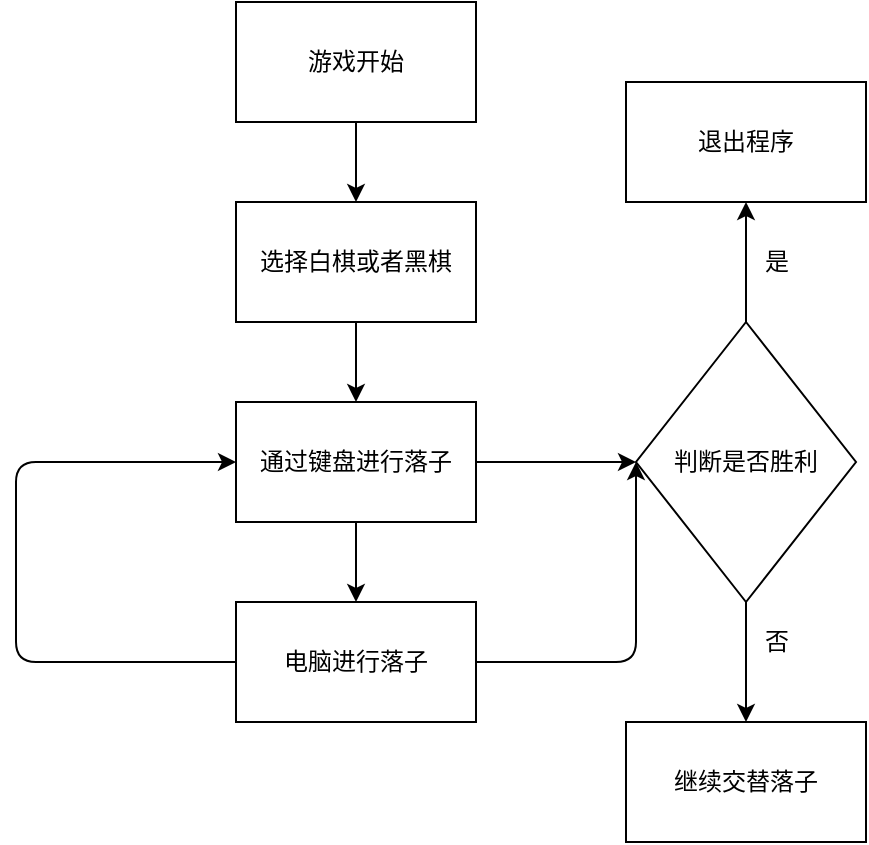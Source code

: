 <mxfile>
    <diagram id="7lKbe2WV0-afmGq664Fh" name="第 1 页">
        <mxGraphModel dx="1213" dy="561" grid="1" gridSize="10" guides="1" tooltips="1" connect="1" arrows="1" fold="1" page="1" pageScale="1" pageWidth="827" pageHeight="1169" math="0" shadow="0">
            <root>
                <mxCell id="0"/>
                <mxCell id="1" parent="0"/>
                <mxCell id="10" value="" style="edgeStyle=none;html=1;" edge="1" parent="1" source="2" target="9">
                    <mxGeometry relative="1" as="geometry"/>
                </mxCell>
                <mxCell id="2" value="游戏开始" style="rounded=0;whiteSpace=wrap;html=1;" vertex="1" parent="1">
                    <mxGeometry x="210" y="150" width="120" height="60" as="geometry"/>
                </mxCell>
                <mxCell id="12" value="" style="edgeStyle=none;html=1;" edge="1" parent="1" source="9" target="11">
                    <mxGeometry relative="1" as="geometry"/>
                </mxCell>
                <mxCell id="9" value="选择白棋或者黑棋" style="rounded=0;whiteSpace=wrap;html=1;" vertex="1" parent="1">
                    <mxGeometry x="210" y="250" width="120" height="60" as="geometry"/>
                </mxCell>
                <mxCell id="14" value="" style="edgeStyle=none;html=1;" edge="1" parent="1" source="11" target="13">
                    <mxGeometry relative="1" as="geometry"/>
                </mxCell>
                <mxCell id="20" value="" style="edgeStyle=none;html=1;" edge="1" parent="1" source="11" target="19">
                    <mxGeometry relative="1" as="geometry"/>
                </mxCell>
                <mxCell id="11" value="通过键盘进行落子" style="whiteSpace=wrap;html=1;rounded=0;" vertex="1" parent="1">
                    <mxGeometry x="210" y="350" width="120" height="60" as="geometry"/>
                </mxCell>
                <mxCell id="18" value="" style="edgeStyle=none;html=1;entryX=0;entryY=0.5;entryDx=0;entryDy=0;" edge="1" parent="1" source="13" target="11">
                    <mxGeometry relative="1" as="geometry">
                        <mxPoint x="170" y="400" as="targetPoint"/>
                        <Array as="points">
                            <mxPoint x="100" y="480"/>
                            <mxPoint x="100" y="380"/>
                        </Array>
                    </mxGeometry>
                </mxCell>
                <mxCell id="27" value="" style="edgeStyle=none;html=1;entryX=0;entryY=0.5;entryDx=0;entryDy=0;" edge="1" parent="1" source="13" target="19">
                    <mxGeometry relative="1" as="geometry">
                        <mxPoint x="430" y="480" as="targetPoint"/>
                        <Array as="points">
                            <mxPoint x="410" y="480"/>
                        </Array>
                    </mxGeometry>
                </mxCell>
                <mxCell id="13" value="电脑进行落子" style="whiteSpace=wrap;html=1;rounded=0;" vertex="1" parent="1">
                    <mxGeometry x="210" y="450" width="120" height="60" as="geometry"/>
                </mxCell>
                <mxCell id="29" value="" style="edgeStyle=none;html=1;" edge="1" parent="1" source="19" target="28">
                    <mxGeometry relative="1" as="geometry"/>
                </mxCell>
                <mxCell id="32" value="" style="edgeStyle=none;html=1;" edge="1" parent="1" source="19" target="31">
                    <mxGeometry relative="1" as="geometry"/>
                </mxCell>
                <mxCell id="19" value="判断是否胜利" style="rhombus;whiteSpace=wrap;html=1;rounded=0;" vertex="1" parent="1">
                    <mxGeometry x="410" y="310" width="110" height="140" as="geometry"/>
                </mxCell>
                <mxCell id="28" value="退出程序" style="whiteSpace=wrap;html=1;rounded=0;" vertex="1" parent="1">
                    <mxGeometry x="405" y="190" width="120" height="60" as="geometry"/>
                </mxCell>
                <mxCell id="30" value="是" style="text;html=1;align=center;verticalAlign=middle;resizable=0;points=[];autosize=1;strokeColor=none;fillColor=none;" vertex="1" parent="1">
                    <mxGeometry x="465" y="270" width="30" height="20" as="geometry"/>
                </mxCell>
                <mxCell id="31" value="继续交替落子" style="whiteSpace=wrap;html=1;rounded=0;" vertex="1" parent="1">
                    <mxGeometry x="405" y="510" width="120" height="60" as="geometry"/>
                </mxCell>
                <mxCell id="33" value="否" style="text;html=1;align=center;verticalAlign=middle;resizable=0;points=[];autosize=1;strokeColor=none;fillColor=none;" vertex="1" parent="1">
                    <mxGeometry x="465" y="460" width="30" height="20" as="geometry"/>
                </mxCell>
            </root>
        </mxGraphModel>
    </diagram>
</mxfile>